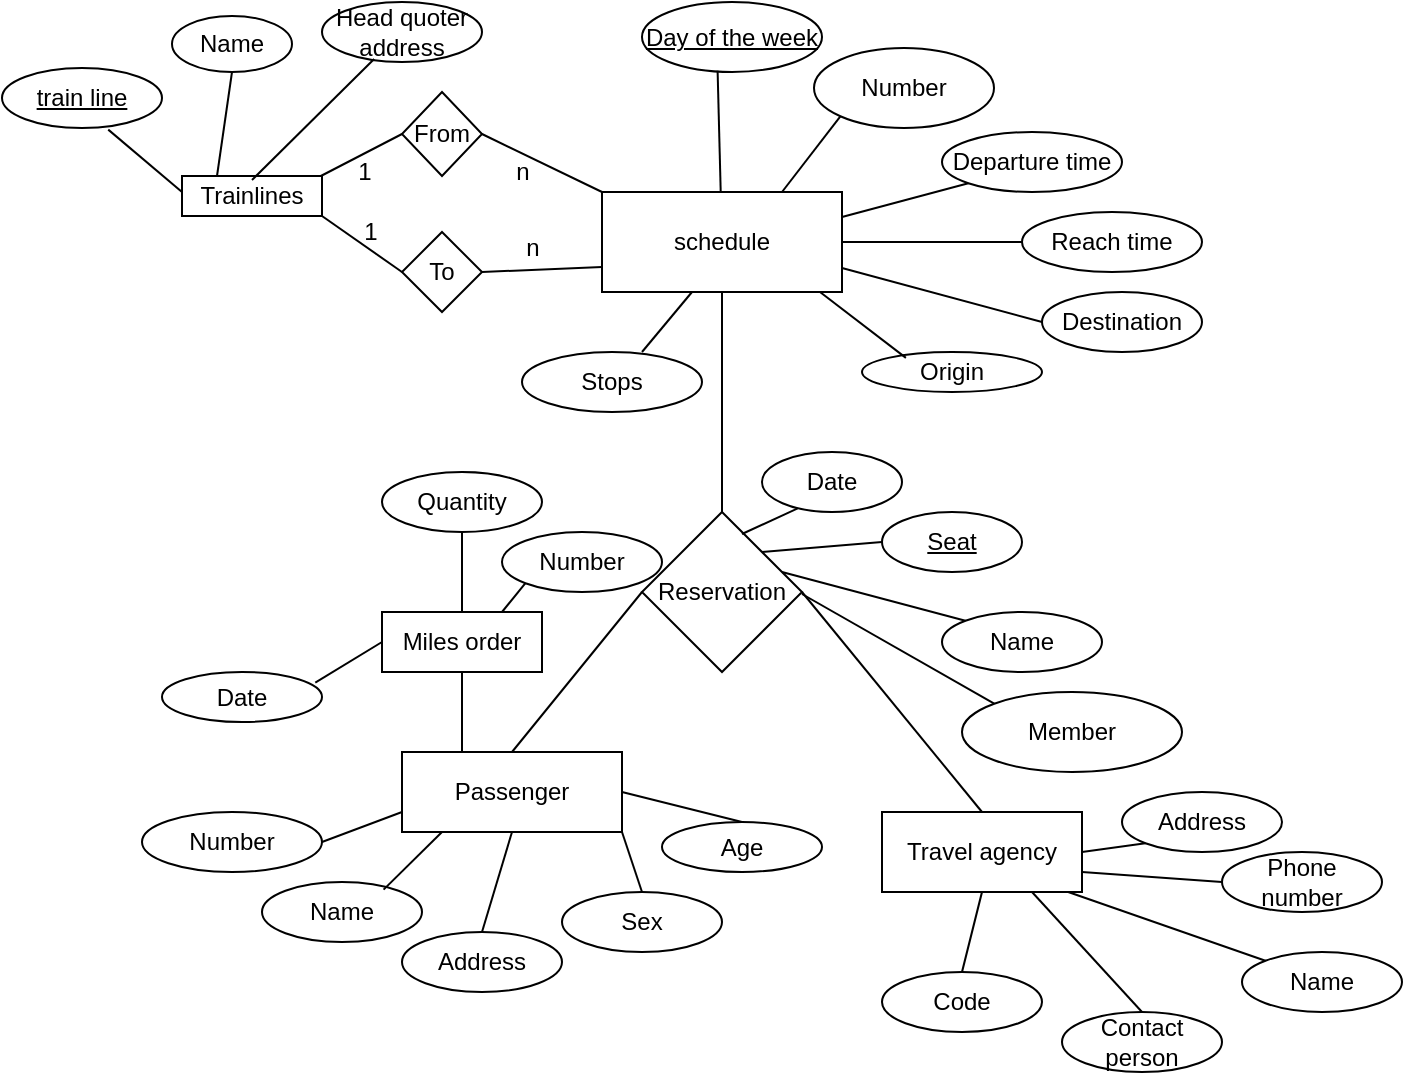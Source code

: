 <mxfile version="14.1.1" type="device"><diagram id="qgNk8idOBbEUy965y9ST" name="Page-1"><mxGraphModel dx="1021" dy="500" grid="1" gridSize="10" guides="1" tooltips="1" connect="1" arrows="1" fold="1" page="1" pageScale="1" pageWidth="850" pageHeight="1100" math="0" shadow="0"><root><mxCell id="0"/><mxCell id="1" parent="0"/><mxCell id="7xMgUMFphfr_pxUsc2RV-1" value="schedule" style="rounded=0;whiteSpace=wrap;html=1;" vertex="1" parent="1"><mxGeometry x="360" y="190" width="120" height="50" as="geometry"/></mxCell><mxCell id="7xMgUMFphfr_pxUsc2RV-2" value="&lt;u&gt;Day of the week&lt;/u&gt;" style="ellipse;whiteSpace=wrap;html=1;" vertex="1" parent="1"><mxGeometry x="380" y="95" width="90" height="35" as="geometry"/></mxCell><mxCell id="7xMgUMFphfr_pxUsc2RV-4" value="Number" style="ellipse;whiteSpace=wrap;html=1;" vertex="1" parent="1"><mxGeometry x="466" y="118" width="90" height="40" as="geometry"/></mxCell><mxCell id="7xMgUMFphfr_pxUsc2RV-5" value="Departure time" style="ellipse;whiteSpace=wrap;html=1;" vertex="1" parent="1"><mxGeometry x="530" y="160" width="90" height="30" as="geometry"/></mxCell><mxCell id="7xMgUMFphfr_pxUsc2RV-6" value="Reach time" style="ellipse;whiteSpace=wrap;html=1;" vertex="1" parent="1"><mxGeometry x="570" y="200" width="90" height="30" as="geometry"/></mxCell><mxCell id="7xMgUMFphfr_pxUsc2RV-7" value="Destination" style="ellipse;whiteSpace=wrap;html=1;" vertex="1" parent="1"><mxGeometry x="580" y="240" width="80" height="30" as="geometry"/></mxCell><mxCell id="7xMgUMFphfr_pxUsc2RV-8" value="Origin" style="ellipse;whiteSpace=wrap;html=1;" vertex="1" parent="1"><mxGeometry x="490" y="270" width="90" height="20" as="geometry"/></mxCell><mxCell id="7xMgUMFphfr_pxUsc2RV-9" value="" style="endArrow=none;html=1;entryX=0.42;entryY=0.983;entryDx=0;entryDy=0;entryPerimeter=0;" edge="1" parent="1" source="7xMgUMFphfr_pxUsc2RV-1" target="7xMgUMFphfr_pxUsc2RV-2"><mxGeometry width="50" height="50" relative="1" as="geometry"><mxPoint x="340" y="250" as="sourcePoint"/><mxPoint x="390" y="200" as="targetPoint"/></mxGeometry></mxCell><mxCell id="7xMgUMFphfr_pxUsc2RV-10" value="" style="endArrow=none;html=1;entryX=0;entryY=1;entryDx=0;entryDy=0;exitX=0.75;exitY=0;exitDx=0;exitDy=0;" edge="1" parent="1" source="7xMgUMFphfr_pxUsc2RV-1" target="7xMgUMFphfr_pxUsc2RV-4"><mxGeometry width="50" height="50" relative="1" as="geometry"><mxPoint x="429.357" y="200" as="sourcePoint"/><mxPoint x="427.8" y="139.405" as="targetPoint"/></mxGeometry></mxCell><mxCell id="7xMgUMFphfr_pxUsc2RV-11" value="" style="endArrow=none;html=1;entryX=0;entryY=1;entryDx=0;entryDy=0;exitX=1;exitY=0.25;exitDx=0;exitDy=0;" edge="1" parent="1" source="7xMgUMFphfr_pxUsc2RV-1" target="7xMgUMFphfr_pxUsc2RV-5"><mxGeometry width="50" height="50" relative="1" as="geometry"><mxPoint x="439.357" y="210" as="sourcePoint"/><mxPoint x="437.8" y="149.405" as="targetPoint"/></mxGeometry></mxCell><mxCell id="7xMgUMFphfr_pxUsc2RV-12" value="" style="endArrow=none;html=1;entryX=0;entryY=0.5;entryDx=0;entryDy=0;exitX=1;exitY=0.5;exitDx=0;exitDy=0;" edge="1" parent="1" source="7xMgUMFphfr_pxUsc2RV-1" target="7xMgUMFphfr_pxUsc2RV-6"><mxGeometry width="50" height="50" relative="1" as="geometry"><mxPoint x="449.357" y="220" as="sourcePoint"/><mxPoint x="447.8" y="159.405" as="targetPoint"/></mxGeometry></mxCell><mxCell id="7xMgUMFphfr_pxUsc2RV-13" value="" style="endArrow=none;html=1;entryX=0;entryY=0.5;entryDx=0;entryDy=0;" edge="1" parent="1" target="7xMgUMFphfr_pxUsc2RV-7"><mxGeometry width="50" height="50" relative="1" as="geometry"><mxPoint x="480" y="228" as="sourcePoint"/><mxPoint x="457.8" y="169.405" as="targetPoint"/></mxGeometry></mxCell><mxCell id="7xMgUMFphfr_pxUsc2RV-14" value="" style="endArrow=none;html=1;entryX=0.244;entryY=0.147;entryDx=0;entryDy=0;entryPerimeter=0;" edge="1" parent="1" target="7xMgUMFphfr_pxUsc2RV-8"><mxGeometry width="50" height="50" relative="1" as="geometry"><mxPoint x="469" y="240" as="sourcePoint"/><mxPoint x="467.8" y="179.405" as="targetPoint"/></mxGeometry></mxCell><mxCell id="7xMgUMFphfr_pxUsc2RV-15" value="Reservation" style="rhombus;whiteSpace=wrap;html=1;" vertex="1" parent="1"><mxGeometry x="380" y="350" width="80" height="80" as="geometry"/></mxCell><mxCell id="7xMgUMFphfr_pxUsc2RV-16" value="" style="endArrow=none;html=1;entryX=0.5;entryY=1;entryDx=0;entryDy=0;exitX=0.5;exitY=0;exitDx=0;exitDy=0;" edge="1" parent="1" source="7xMgUMFphfr_pxUsc2RV-15" target="7xMgUMFphfr_pxUsc2RV-1"><mxGeometry width="50" height="50" relative="1" as="geometry"><mxPoint x="420.777" y="340.6" as="sourcePoint"/><mxPoint x="419.22" y="280.005" as="targetPoint"/></mxGeometry></mxCell><mxCell id="7xMgUMFphfr_pxUsc2RV-17" value="&lt;u&gt;Seat&lt;/u&gt;" style="ellipse;whiteSpace=wrap;html=1;" vertex="1" parent="1"><mxGeometry x="500" y="350" width="70" height="30" as="geometry"/></mxCell><mxCell id="7xMgUMFphfr_pxUsc2RV-19" value="Date" style="ellipse;whiteSpace=wrap;html=1;" vertex="1" parent="1"><mxGeometry x="440" y="320" width="70" height="30" as="geometry"/></mxCell><mxCell id="7xMgUMFphfr_pxUsc2RV-20" value="Name" style="ellipse;whiteSpace=wrap;html=1;" vertex="1" parent="1"><mxGeometry x="530" y="400" width="80" height="30" as="geometry"/></mxCell><mxCell id="7xMgUMFphfr_pxUsc2RV-21" value="Member" style="ellipse;whiteSpace=wrap;html=1;" vertex="1" parent="1"><mxGeometry x="540" y="440" width="110" height="40" as="geometry"/></mxCell><mxCell id="7xMgUMFphfr_pxUsc2RV-23" value="" style="endArrow=none;html=1;entryX=0.255;entryY=0.941;entryDx=0;entryDy=0;entryPerimeter=0;" edge="1" parent="1" target="7xMgUMFphfr_pxUsc2RV-19"><mxGeometry width="50" height="50" relative="1" as="geometry"><mxPoint x="430" y="361" as="sourcePoint"/><mxPoint x="390" y="400" as="targetPoint"/></mxGeometry></mxCell><mxCell id="7xMgUMFphfr_pxUsc2RV-24" value="" style="endArrow=none;html=1;entryX=0;entryY=0.5;entryDx=0;entryDy=0;" edge="1" parent="1" target="7xMgUMFphfr_pxUsc2RV-17"><mxGeometry width="50" height="50" relative="1" as="geometry"><mxPoint x="440" y="370" as="sourcePoint"/><mxPoint x="470.16" y="361.77" as="targetPoint"/></mxGeometry></mxCell><mxCell id="7xMgUMFphfr_pxUsc2RV-25" value="" style="endArrow=none;html=1;entryX=0;entryY=0;entryDx=0;entryDy=0;" edge="1" parent="1" target="7xMgUMFphfr_pxUsc2RV-20"><mxGeometry width="50" height="50" relative="1" as="geometry"><mxPoint x="450" y="380" as="sourcePoint"/><mxPoint x="480.16" y="371.77" as="targetPoint"/></mxGeometry></mxCell><mxCell id="7xMgUMFphfr_pxUsc2RV-26" value="" style="endArrow=none;html=1;entryX=0;entryY=0;entryDx=0;entryDy=0;" edge="1" parent="1" target="7xMgUMFphfr_pxUsc2RV-21"><mxGeometry width="50" height="50" relative="1" as="geometry"><mxPoint x="460" y="391" as="sourcePoint"/><mxPoint x="490.16" y="381.77" as="targetPoint"/></mxGeometry></mxCell><mxCell id="7xMgUMFphfr_pxUsc2RV-27" value="Travel agency" style="rounded=0;whiteSpace=wrap;html=1;" vertex="1" parent="1"><mxGeometry x="500" y="500" width="100" height="40" as="geometry"/></mxCell><mxCell id="7xMgUMFphfr_pxUsc2RV-28" value="" style="endArrow=none;html=1;entryX=0.5;entryY=0;entryDx=0;entryDy=0;exitX=1;exitY=0.5;exitDx=0;exitDy=0;" edge="1" parent="1" source="7xMgUMFphfr_pxUsc2RV-15" target="7xMgUMFphfr_pxUsc2RV-27"><mxGeometry width="50" height="50" relative="1" as="geometry"><mxPoint x="470" y="401" as="sourcePoint"/><mxPoint x="500.16" y="391.77" as="targetPoint"/></mxGeometry></mxCell><mxCell id="7xMgUMFphfr_pxUsc2RV-30" value="Address" style="ellipse;whiteSpace=wrap;html=1;" vertex="1" parent="1"><mxGeometry x="620" y="490" width="80" height="30" as="geometry"/></mxCell><mxCell id="7xMgUMFphfr_pxUsc2RV-31" value="Phone number" style="ellipse;whiteSpace=wrap;html=1;" vertex="1" parent="1"><mxGeometry x="670" y="520" width="80" height="30" as="geometry"/></mxCell><mxCell id="7xMgUMFphfr_pxUsc2RV-33" value="Name" style="ellipse;whiteSpace=wrap;html=1;" vertex="1" parent="1"><mxGeometry x="680" y="570" width="80" height="30" as="geometry"/></mxCell><mxCell id="7xMgUMFphfr_pxUsc2RV-34" value="Contact person" style="ellipse;whiteSpace=wrap;html=1;" vertex="1" parent="1"><mxGeometry x="590" y="600" width="80" height="30" as="geometry"/></mxCell><mxCell id="7xMgUMFphfr_pxUsc2RV-35" value="Code" style="ellipse;whiteSpace=wrap;html=1;" vertex="1" parent="1"><mxGeometry x="500" y="580" width="80" height="30" as="geometry"/></mxCell><mxCell id="7xMgUMFphfr_pxUsc2RV-36" value="" style="endArrow=none;html=1;entryX=0;entryY=1;entryDx=0;entryDy=0;exitX=1;exitY=0.5;exitDx=0;exitDy=0;" edge="1" parent="1" source="7xMgUMFphfr_pxUsc2RV-27" target="7xMgUMFphfr_pxUsc2RV-30"><mxGeometry width="50" height="50" relative="1" as="geometry"><mxPoint x="340" y="440" as="sourcePoint"/><mxPoint x="390" y="390" as="targetPoint"/></mxGeometry></mxCell><mxCell id="7xMgUMFphfr_pxUsc2RV-37" value="" style="endArrow=none;html=1;entryX=0;entryY=0.5;entryDx=0;entryDy=0;exitX=1;exitY=0.75;exitDx=0;exitDy=0;" edge="1" parent="1" source="7xMgUMFphfr_pxUsc2RV-27" target="7xMgUMFphfr_pxUsc2RV-31"><mxGeometry width="50" height="50" relative="1" as="geometry"><mxPoint x="610" y="530" as="sourcePoint"/><mxPoint x="640.872" y="525.28" as="targetPoint"/></mxGeometry></mxCell><mxCell id="7xMgUMFphfr_pxUsc2RV-38" value="" style="endArrow=none;html=1;entryX=0;entryY=0;entryDx=0;entryDy=0;exitX=0.931;exitY=1;exitDx=0;exitDy=0;exitPerimeter=0;" edge="1" parent="1" source="7xMgUMFphfr_pxUsc2RV-27" target="7xMgUMFphfr_pxUsc2RV-33"><mxGeometry width="50" height="50" relative="1" as="geometry"><mxPoint x="620" y="540" as="sourcePoint"/><mxPoint x="650.872" y="535.28" as="targetPoint"/></mxGeometry></mxCell><mxCell id="7xMgUMFphfr_pxUsc2RV-39" value="" style="endArrow=none;html=1;entryX=0.5;entryY=0;entryDx=0;entryDy=0;exitX=0.75;exitY=1;exitDx=0;exitDy=0;" edge="1" parent="1" source="7xMgUMFphfr_pxUsc2RV-27" target="7xMgUMFphfr_pxUsc2RV-34"><mxGeometry width="50" height="50" relative="1" as="geometry"><mxPoint x="630" y="550" as="sourcePoint"/><mxPoint x="660.872" y="545.28" as="targetPoint"/></mxGeometry></mxCell><mxCell id="7xMgUMFphfr_pxUsc2RV-40" value="" style="endArrow=none;html=1;entryX=0.5;entryY=0;entryDx=0;entryDy=0;exitX=0.5;exitY=1;exitDx=0;exitDy=0;" edge="1" parent="1" source="7xMgUMFphfr_pxUsc2RV-27" target="7xMgUMFphfr_pxUsc2RV-35"><mxGeometry width="50" height="50" relative="1" as="geometry"><mxPoint x="640" y="560" as="sourcePoint"/><mxPoint x="670.872" y="555.28" as="targetPoint"/></mxGeometry></mxCell><mxCell id="7xMgUMFphfr_pxUsc2RV-41" value="Passenger" style="rounded=0;whiteSpace=wrap;html=1;" vertex="1" parent="1"><mxGeometry x="260" y="470" width="110" height="40" as="geometry"/></mxCell><mxCell id="7xMgUMFphfr_pxUsc2RV-42" value="Number" style="ellipse;whiteSpace=wrap;html=1;" vertex="1" parent="1"><mxGeometry x="130" y="500" width="90" height="30" as="geometry"/></mxCell><mxCell id="7xMgUMFphfr_pxUsc2RV-43" value="Name" style="ellipse;whiteSpace=wrap;html=1;" vertex="1" parent="1"><mxGeometry x="190" y="535" width="80" height="30" as="geometry"/></mxCell><mxCell id="7xMgUMFphfr_pxUsc2RV-44" value="Address" style="ellipse;whiteSpace=wrap;html=1;" vertex="1" parent="1"><mxGeometry x="260" y="560" width="80" height="30" as="geometry"/></mxCell><mxCell id="7xMgUMFphfr_pxUsc2RV-45" value="Sex" style="ellipse;whiteSpace=wrap;html=1;" vertex="1" parent="1"><mxGeometry x="340" y="540" width="80" height="30" as="geometry"/></mxCell><mxCell id="7xMgUMFphfr_pxUsc2RV-46" value="Age" style="ellipse;whiteSpace=wrap;html=1;" vertex="1" parent="1"><mxGeometry x="390" y="505" width="80" height="25" as="geometry"/></mxCell><mxCell id="7xMgUMFphfr_pxUsc2RV-48" value="" style="endArrow=none;html=1;exitX=0.5;exitY=0;exitDx=0;exitDy=0;" edge="1" parent="1" source="7xMgUMFphfr_pxUsc2RV-41"><mxGeometry width="50" height="50" relative="1" as="geometry"><mxPoint x="320" y="460" as="sourcePoint"/><mxPoint x="380" y="390" as="targetPoint"/></mxGeometry></mxCell><mxCell id="7xMgUMFphfr_pxUsc2RV-49" value="" style="endArrow=none;html=1;exitX=1;exitY=0.5;exitDx=0;exitDy=0;entryX=0.5;entryY=0;entryDx=0;entryDy=0;" edge="1" parent="1" source="7xMgUMFphfr_pxUsc2RV-41" target="7xMgUMFphfr_pxUsc2RV-46"><mxGeometry width="50" height="50" relative="1" as="geometry"><mxPoint x="325" y="480" as="sourcePoint"/><mxPoint x="390" y="400" as="targetPoint"/></mxGeometry></mxCell><mxCell id="7xMgUMFphfr_pxUsc2RV-50" value="" style="endArrow=none;html=1;exitX=1;exitY=1;exitDx=0;exitDy=0;entryX=0.5;entryY=0;entryDx=0;entryDy=0;" edge="1" parent="1" source="7xMgUMFphfr_pxUsc2RV-41" target="7xMgUMFphfr_pxUsc2RV-45"><mxGeometry width="50" height="50" relative="1" as="geometry"><mxPoint x="380" y="500" as="sourcePoint"/><mxPoint x="440" y="515" as="targetPoint"/></mxGeometry></mxCell><mxCell id="7xMgUMFphfr_pxUsc2RV-51" value="" style="endArrow=none;html=1;exitX=0.5;exitY=1;exitDx=0;exitDy=0;entryX=0.5;entryY=0;entryDx=0;entryDy=0;" edge="1" parent="1" source="7xMgUMFphfr_pxUsc2RV-41" target="7xMgUMFphfr_pxUsc2RV-44"><mxGeometry width="50" height="50" relative="1" as="geometry"><mxPoint x="390" y="510" as="sourcePoint"/><mxPoint x="450" y="525" as="targetPoint"/></mxGeometry></mxCell><mxCell id="7xMgUMFphfr_pxUsc2RV-52" value="" style="endArrow=none;html=1;entryX=0.76;entryY=0.127;entryDx=0;entryDy=0;entryPerimeter=0;" edge="1" parent="1" target="7xMgUMFphfr_pxUsc2RV-43"><mxGeometry width="50" height="50" relative="1" as="geometry"><mxPoint x="280" y="510" as="sourcePoint"/><mxPoint x="460" y="535" as="targetPoint"/></mxGeometry></mxCell><mxCell id="7xMgUMFphfr_pxUsc2RV-53" value="" style="endArrow=none;html=1;exitX=0;exitY=0.75;exitDx=0;exitDy=0;entryX=1;entryY=0.5;entryDx=0;entryDy=0;" edge="1" parent="1" source="7xMgUMFphfr_pxUsc2RV-41" target="7xMgUMFphfr_pxUsc2RV-42"><mxGeometry width="50" height="50" relative="1" as="geometry"><mxPoint x="410" y="530" as="sourcePoint"/><mxPoint x="470" y="545" as="targetPoint"/></mxGeometry></mxCell><mxCell id="7xMgUMFphfr_pxUsc2RV-54" value="Miles order" style="rounded=0;whiteSpace=wrap;html=1;" vertex="1" parent="1"><mxGeometry x="250" y="400" width="80" height="30" as="geometry"/></mxCell><mxCell id="7xMgUMFphfr_pxUsc2RV-55" value="" style="endArrow=none;html=1;entryX=0.5;entryY=1;entryDx=0;entryDy=0;" edge="1" parent="1" target="7xMgUMFphfr_pxUsc2RV-54"><mxGeometry width="50" height="50" relative="1" as="geometry"><mxPoint x="290" y="470" as="sourcePoint"/><mxPoint x="390" y="390" as="targetPoint"/></mxGeometry></mxCell><mxCell id="7xMgUMFphfr_pxUsc2RV-56" value="Date" style="ellipse;whiteSpace=wrap;html=1;" vertex="1" parent="1"><mxGeometry x="140" y="430" width="80" height="25" as="geometry"/></mxCell><mxCell id="7xMgUMFphfr_pxUsc2RV-57" value="" style="endArrow=none;html=1;exitX=0.958;exitY=0.212;exitDx=0;exitDy=0;exitPerimeter=0;entryX=0;entryY=0.5;entryDx=0;entryDy=0;" edge="1" parent="1" source="7xMgUMFphfr_pxUsc2RV-56" target="7xMgUMFphfr_pxUsc2RV-54"><mxGeometry width="50" height="50" relative="1" as="geometry"><mxPoint x="340" y="440" as="sourcePoint"/><mxPoint x="390" y="390" as="targetPoint"/></mxGeometry></mxCell><mxCell id="7xMgUMFphfr_pxUsc2RV-58" value="Quantity" style="ellipse;whiteSpace=wrap;html=1;" vertex="1" parent="1"><mxGeometry x="250" y="330" width="80" height="30" as="geometry"/></mxCell><mxCell id="7xMgUMFphfr_pxUsc2RV-59" value="" style="endArrow=none;html=1;entryX=0;entryY=1;entryDx=0;entryDy=0;exitX=0.75;exitY=0;exitDx=0;exitDy=0;" edge="1" parent="1" source="7xMgUMFphfr_pxUsc2RV-54" target="7xMgUMFphfr_pxUsc2RV-60"><mxGeometry width="50" height="50" relative="1" as="geometry"><mxPoint x="301" y="402" as="sourcePoint"/><mxPoint x="390" y="390" as="targetPoint"/></mxGeometry></mxCell><mxCell id="7xMgUMFphfr_pxUsc2RV-60" value="Number" style="ellipse;whiteSpace=wrap;html=1;" vertex="1" parent="1"><mxGeometry x="310" y="360" width="80" height="30" as="geometry"/></mxCell><mxCell id="7xMgUMFphfr_pxUsc2RV-61" value="" style="endArrow=none;html=1;exitX=0.5;exitY=0;exitDx=0;exitDy=0;" edge="1" parent="1" source="7xMgUMFphfr_pxUsc2RV-54"><mxGeometry width="50" height="50" relative="1" as="geometry"><mxPoint x="340" y="440" as="sourcePoint"/><mxPoint x="290" y="360" as="targetPoint"/></mxGeometry></mxCell><mxCell id="7xMgUMFphfr_pxUsc2RV-75" value="Stops" style="ellipse;whiteSpace=wrap;html=1;" vertex="1" parent="1"><mxGeometry x="320" y="270" width="90" height="30" as="geometry"/></mxCell><mxCell id="7xMgUMFphfr_pxUsc2RV-76" value="" style="endArrow=none;html=1;" edge="1" parent="1"><mxGeometry width="50" height="50" relative="1" as="geometry"><mxPoint x="380" y="270" as="sourcePoint"/><mxPoint x="405" y="240" as="targetPoint"/></mxGeometry></mxCell><mxCell id="7xMgUMFphfr_pxUsc2RV-77" value="From" style="rhombus;whiteSpace=wrap;html=1;" vertex="1" parent="1"><mxGeometry x="260" y="140" width="40" height="42" as="geometry"/></mxCell><mxCell id="7xMgUMFphfr_pxUsc2RV-78" value="To" style="rhombus;whiteSpace=wrap;html=1;" vertex="1" parent="1"><mxGeometry x="260" y="210" width="40" height="40" as="geometry"/></mxCell><mxCell id="7xMgUMFphfr_pxUsc2RV-79" value="" style="endArrow=none;html=1;entryX=0;entryY=0;entryDx=0;entryDy=0;exitX=1;exitY=0.5;exitDx=0;exitDy=0;" edge="1" parent="1" source="7xMgUMFphfr_pxUsc2RV-77" target="7xMgUMFphfr_pxUsc2RV-1"><mxGeometry width="50" height="50" relative="1" as="geometry"><mxPoint x="340" y="310" as="sourcePoint"/><mxPoint x="390" y="260" as="targetPoint"/></mxGeometry></mxCell><mxCell id="7xMgUMFphfr_pxUsc2RV-80" value="" style="endArrow=none;html=1;exitX=1;exitY=0.5;exitDx=0;exitDy=0;entryX=0;entryY=0.75;entryDx=0;entryDy=0;" edge="1" parent="1" source="7xMgUMFphfr_pxUsc2RV-78" target="7xMgUMFphfr_pxUsc2RV-1"><mxGeometry width="50" height="50" relative="1" as="geometry"><mxPoint x="340" y="310" as="sourcePoint"/><mxPoint x="360" y="240" as="targetPoint"/></mxGeometry></mxCell><mxCell id="7xMgUMFphfr_pxUsc2RV-82" value="" style="endArrow=none;html=1;entryX=0;entryY=0.5;entryDx=0;entryDy=0;exitX=0.885;exitY=0.194;exitDx=0;exitDy=0;exitPerimeter=0;" edge="1" parent="1" source="7xMgUMFphfr_pxUsc2RV-84" target="7xMgUMFphfr_pxUsc2RV-77"><mxGeometry width="50" height="50" relative="1" as="geometry"><mxPoint x="200" y="180" as="sourcePoint"/><mxPoint x="390" y="260" as="targetPoint"/></mxGeometry></mxCell><mxCell id="7xMgUMFphfr_pxUsc2RV-83" value="" style="endArrow=none;html=1;entryX=0;entryY=0.5;entryDx=0;entryDy=0;exitX=1;exitY=1;exitDx=0;exitDy=0;" edge="1" parent="1" source="7xMgUMFphfr_pxUsc2RV-84" target="7xMgUMFphfr_pxUsc2RV-78"><mxGeometry width="50" height="50" relative="1" as="geometry"><mxPoint x="200" y="210" as="sourcePoint"/><mxPoint x="390" y="260" as="targetPoint"/></mxGeometry></mxCell><mxCell id="7xMgUMFphfr_pxUsc2RV-84" value="Trainlines" style="rounded=0;whiteSpace=wrap;html=1;" vertex="1" parent="1"><mxGeometry x="150" y="182" width="70" height="20" as="geometry"/></mxCell><mxCell id="7xMgUMFphfr_pxUsc2RV-85" value="1" style="text;html=1;align=center;verticalAlign=middle;resizable=0;points=[];autosize=1;" vertex="1" parent="1"><mxGeometry x="231" y="170" width="20" height="20" as="geometry"/></mxCell><mxCell id="7xMgUMFphfr_pxUsc2RV-86" value="1" style="text;html=1;align=center;verticalAlign=middle;resizable=0;points=[];autosize=1;" vertex="1" parent="1"><mxGeometry x="234" y="200" width="20" height="20" as="geometry"/></mxCell><mxCell id="7xMgUMFphfr_pxUsc2RV-87" value="n" style="text;html=1;align=center;verticalAlign=middle;resizable=0;points=[];autosize=1;" vertex="1" parent="1"><mxGeometry x="310" y="170" width="20" height="20" as="geometry"/></mxCell><mxCell id="7xMgUMFphfr_pxUsc2RV-88" value="n" style="text;html=1;align=center;verticalAlign=middle;resizable=0;points=[];autosize=1;" vertex="1" parent="1"><mxGeometry x="315" y="208" width="20" height="20" as="geometry"/></mxCell><mxCell id="7xMgUMFphfr_pxUsc2RV-89" value="&lt;u&gt;train line&lt;/u&gt;" style="ellipse;whiteSpace=wrap;html=1;" vertex="1" parent="1"><mxGeometry x="60" y="128" width="80" height="30" as="geometry"/></mxCell><mxCell id="7xMgUMFphfr_pxUsc2RV-90" value="Name" style="ellipse;whiteSpace=wrap;html=1;" vertex="1" parent="1"><mxGeometry x="145" y="102" width="60" height="28" as="geometry"/></mxCell><mxCell id="7xMgUMFphfr_pxUsc2RV-91" value="Head quoter address" style="ellipse;whiteSpace=wrap;html=1;" vertex="1" parent="1"><mxGeometry x="220" y="95" width="80" height="30" as="geometry"/></mxCell><mxCell id="7xMgUMFphfr_pxUsc2RV-92" value="" style="endArrow=none;html=1;entryX=0.664;entryY=1.027;entryDx=0;entryDy=0;entryPerimeter=0;" edge="1" parent="1" target="7xMgUMFphfr_pxUsc2RV-89"><mxGeometry width="50" height="50" relative="1" as="geometry"><mxPoint x="150" y="190" as="sourcePoint"/><mxPoint x="390" y="250" as="targetPoint"/></mxGeometry></mxCell><mxCell id="7xMgUMFphfr_pxUsc2RV-93" value="" style="endArrow=none;html=1;entryX=0.5;entryY=1;entryDx=0;entryDy=0;exitX=0.25;exitY=0;exitDx=0;exitDy=0;" edge="1" parent="1" source="7xMgUMFphfr_pxUsc2RV-84" target="7xMgUMFphfr_pxUsc2RV-90"><mxGeometry width="50" height="50" relative="1" as="geometry"><mxPoint x="340" y="300" as="sourcePoint"/><mxPoint x="390" y="250" as="targetPoint"/></mxGeometry></mxCell><mxCell id="7xMgUMFphfr_pxUsc2RV-94" value="" style="endArrow=none;html=1;entryX=0.326;entryY=0.951;entryDx=0;entryDy=0;entryPerimeter=0;" edge="1" parent="1" target="7xMgUMFphfr_pxUsc2RV-91"><mxGeometry width="50" height="50" relative="1" as="geometry"><mxPoint x="185" y="184" as="sourcePoint"/><mxPoint x="390" y="250" as="targetPoint"/></mxGeometry></mxCell></root></mxGraphModel></diagram></mxfile>